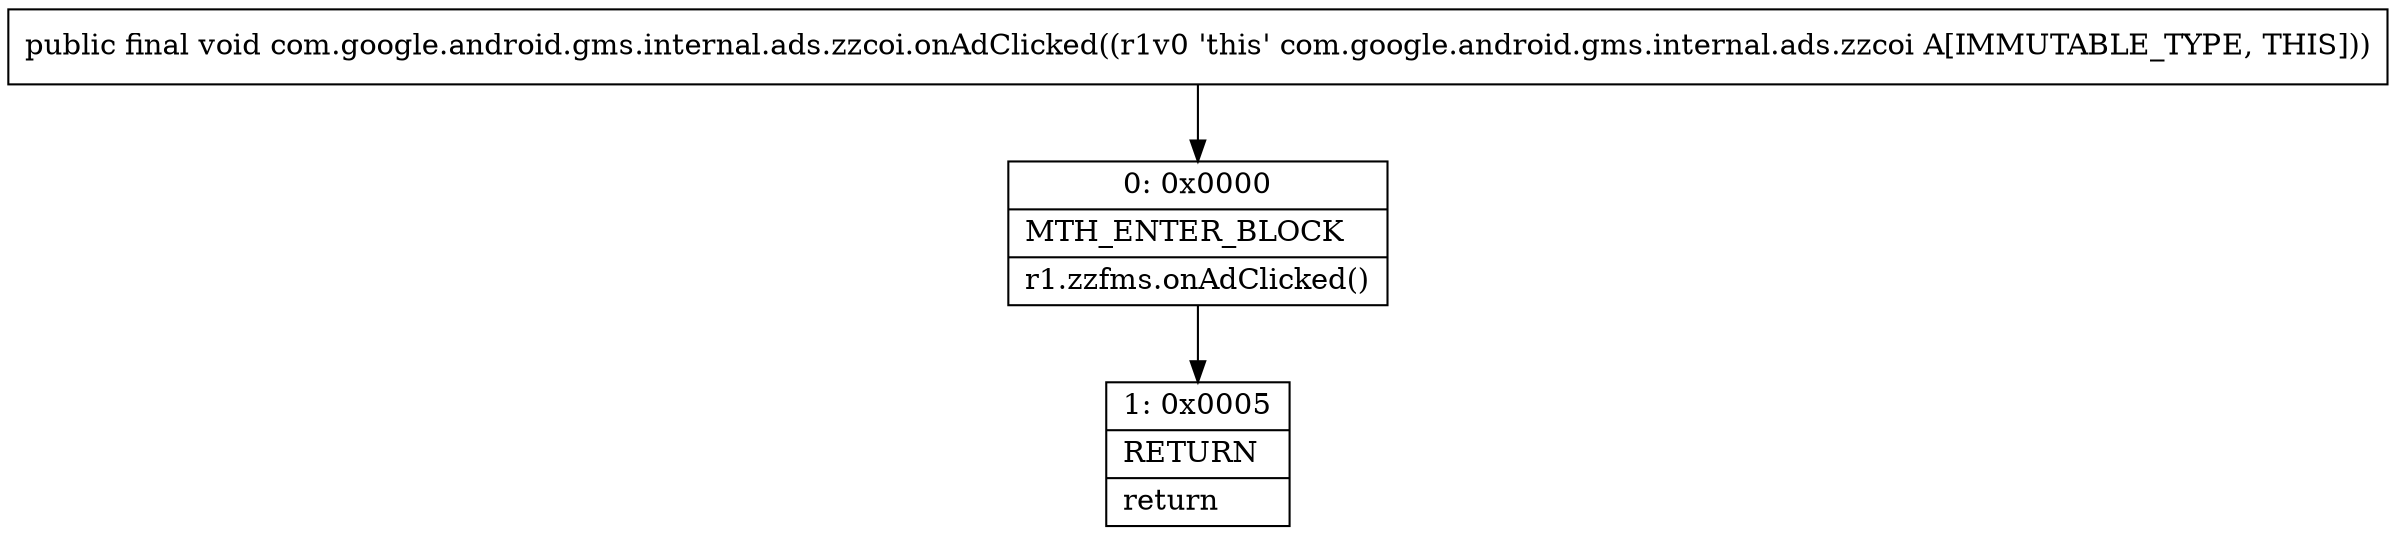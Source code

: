 digraph "CFG forcom.google.android.gms.internal.ads.zzcoi.onAdClicked()V" {
Node_0 [shape=record,label="{0\:\ 0x0000|MTH_ENTER_BLOCK\l|r1.zzfms.onAdClicked()\l}"];
Node_1 [shape=record,label="{1\:\ 0x0005|RETURN\l|return\l}"];
MethodNode[shape=record,label="{public final void com.google.android.gms.internal.ads.zzcoi.onAdClicked((r1v0 'this' com.google.android.gms.internal.ads.zzcoi A[IMMUTABLE_TYPE, THIS])) }"];
MethodNode -> Node_0;
Node_0 -> Node_1;
}

